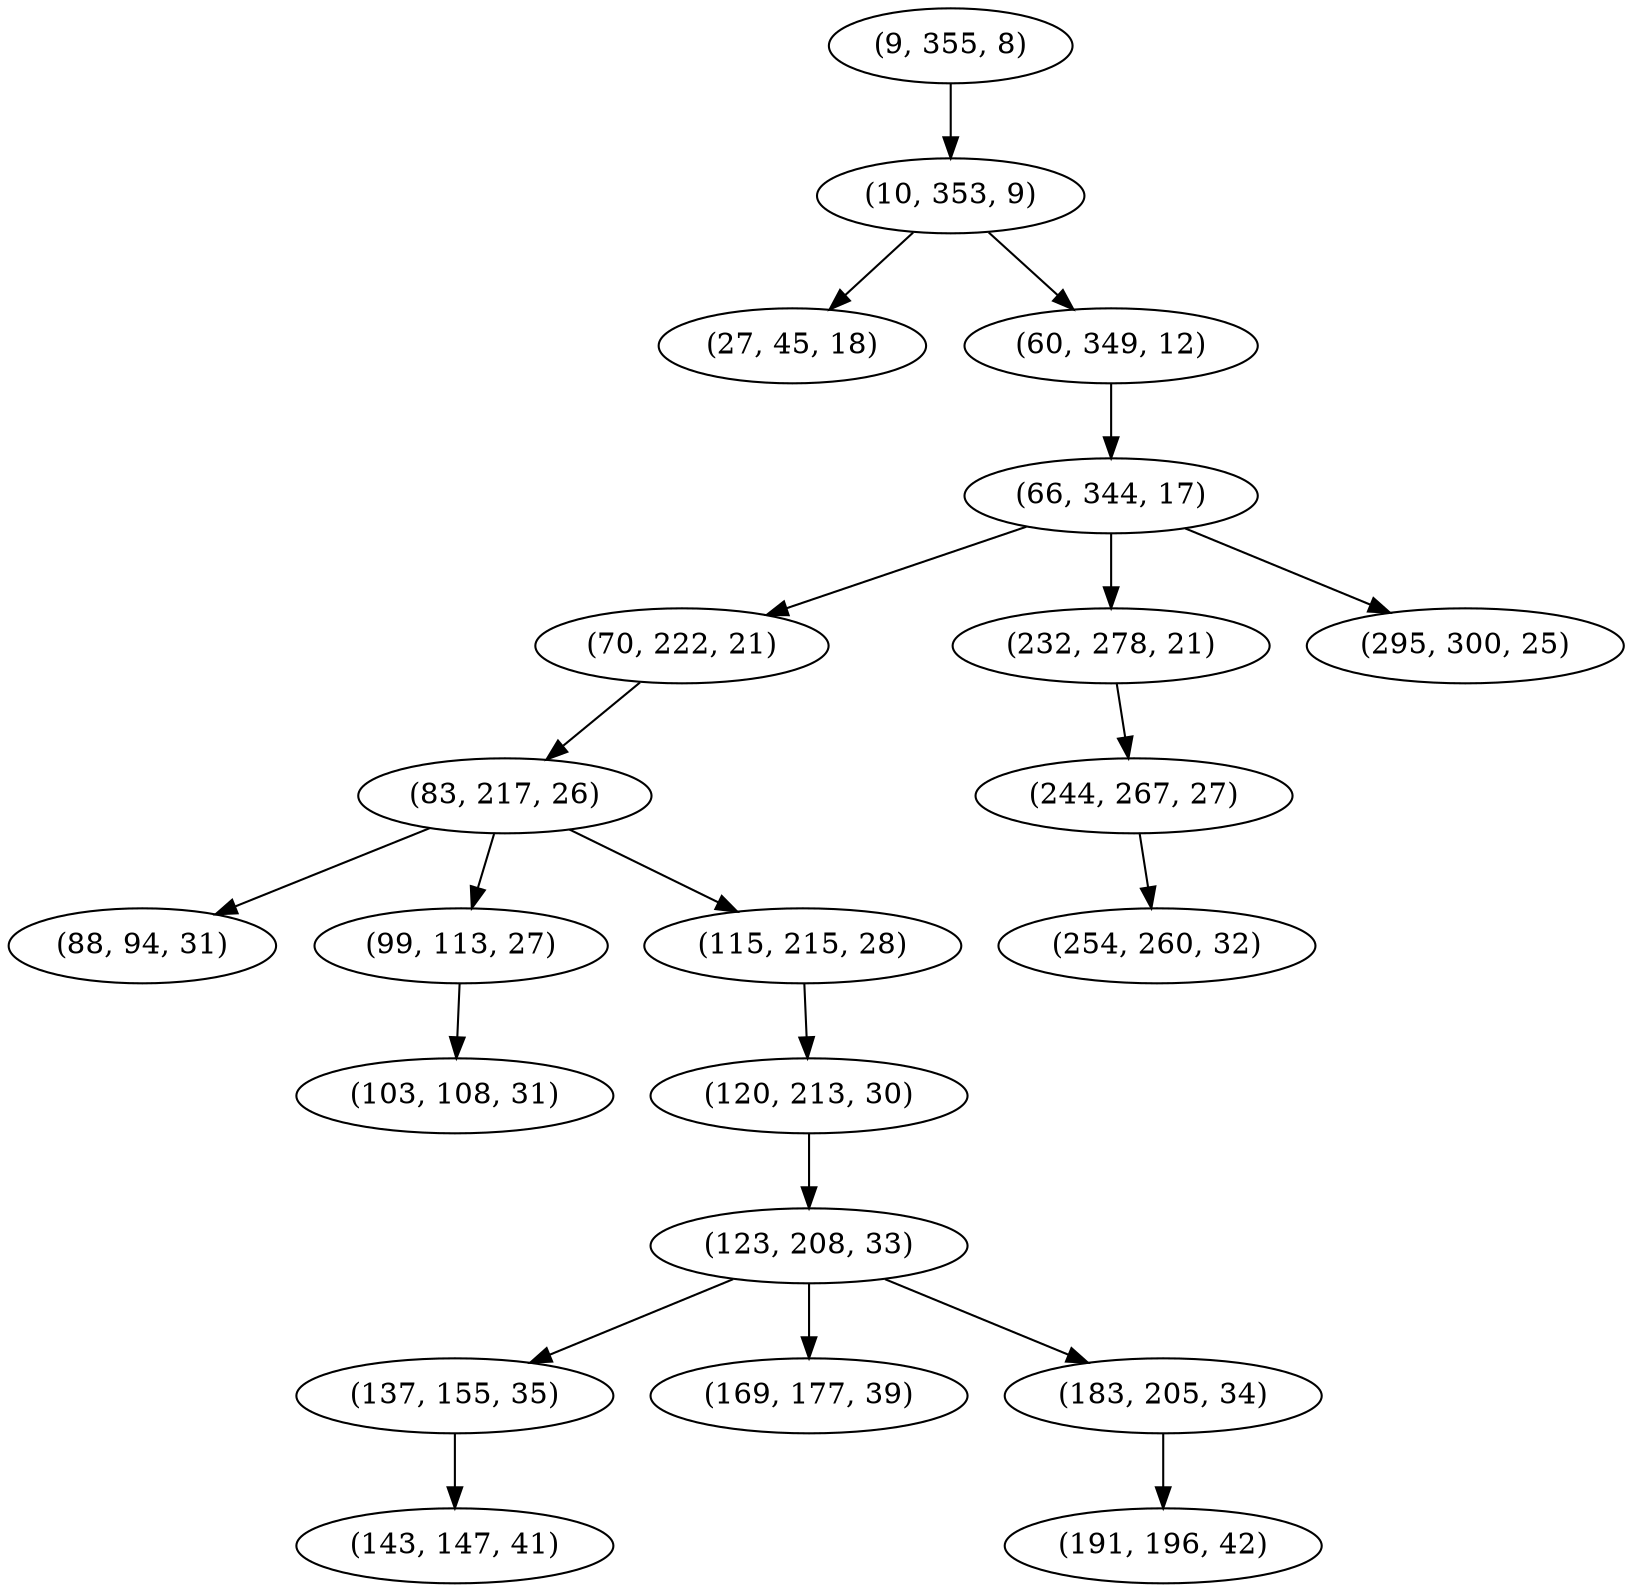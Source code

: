 digraph tree {
    "(9, 355, 8)";
    "(10, 353, 9)";
    "(27, 45, 18)";
    "(60, 349, 12)";
    "(66, 344, 17)";
    "(70, 222, 21)";
    "(83, 217, 26)";
    "(88, 94, 31)";
    "(99, 113, 27)";
    "(103, 108, 31)";
    "(115, 215, 28)";
    "(120, 213, 30)";
    "(123, 208, 33)";
    "(137, 155, 35)";
    "(143, 147, 41)";
    "(169, 177, 39)";
    "(183, 205, 34)";
    "(191, 196, 42)";
    "(232, 278, 21)";
    "(244, 267, 27)";
    "(254, 260, 32)";
    "(295, 300, 25)";
    "(9, 355, 8)" -> "(10, 353, 9)";
    "(10, 353, 9)" -> "(27, 45, 18)";
    "(10, 353, 9)" -> "(60, 349, 12)";
    "(60, 349, 12)" -> "(66, 344, 17)";
    "(66, 344, 17)" -> "(70, 222, 21)";
    "(66, 344, 17)" -> "(232, 278, 21)";
    "(66, 344, 17)" -> "(295, 300, 25)";
    "(70, 222, 21)" -> "(83, 217, 26)";
    "(83, 217, 26)" -> "(88, 94, 31)";
    "(83, 217, 26)" -> "(99, 113, 27)";
    "(83, 217, 26)" -> "(115, 215, 28)";
    "(99, 113, 27)" -> "(103, 108, 31)";
    "(115, 215, 28)" -> "(120, 213, 30)";
    "(120, 213, 30)" -> "(123, 208, 33)";
    "(123, 208, 33)" -> "(137, 155, 35)";
    "(123, 208, 33)" -> "(169, 177, 39)";
    "(123, 208, 33)" -> "(183, 205, 34)";
    "(137, 155, 35)" -> "(143, 147, 41)";
    "(183, 205, 34)" -> "(191, 196, 42)";
    "(232, 278, 21)" -> "(244, 267, 27)";
    "(244, 267, 27)" -> "(254, 260, 32)";
}
